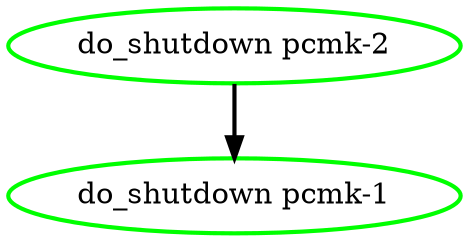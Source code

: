 digraph "g" {
"do_shutdown pcmk-1" [ style=bold color="green" fontcolor="black"  ]
"do_shutdown pcmk-2" -> "do_shutdown pcmk-1" [ style = bold]
"do_shutdown pcmk-2" [ style=bold color="green" fontcolor="black"  ]
}
